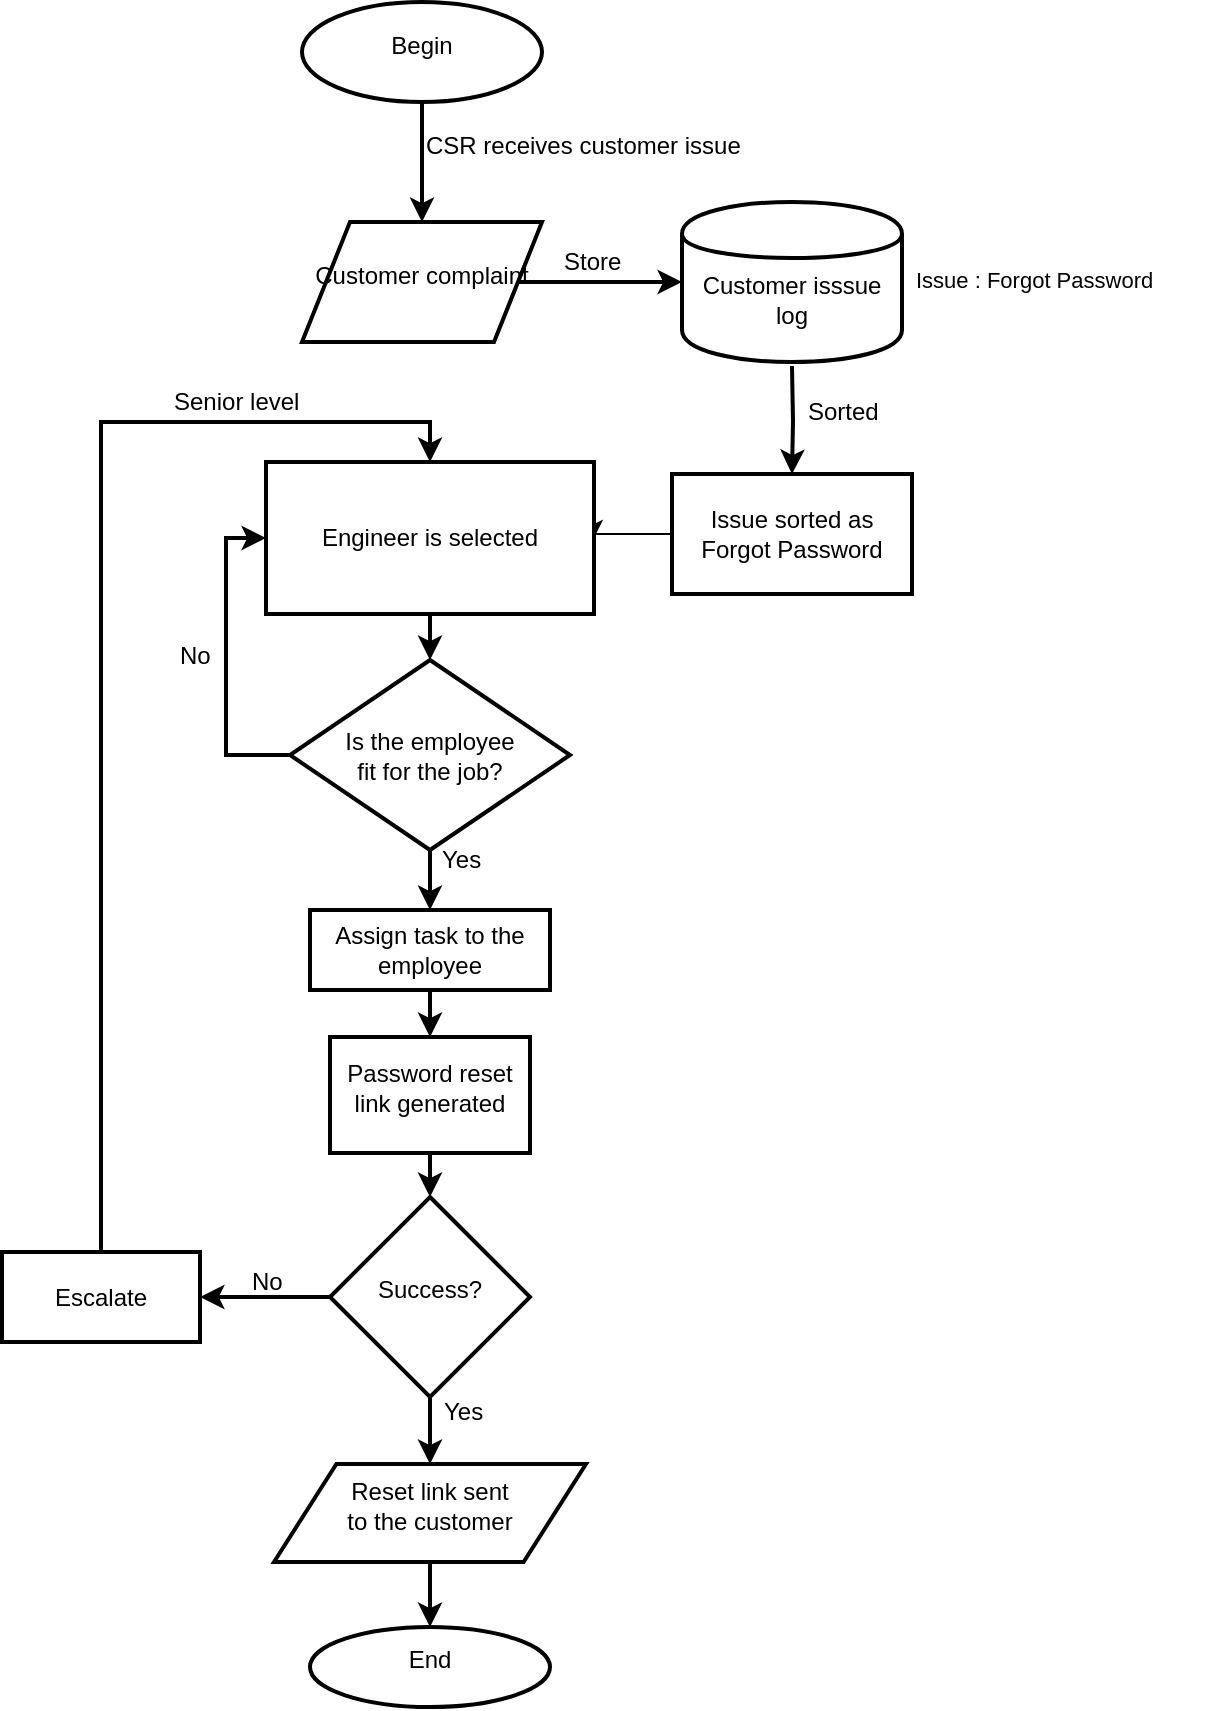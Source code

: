 <mxfile version="10.6.0" type="device"><diagram id="MS56AjUmBg-eo04ytpwm" name="Generalized"><mxGraphModel dx="914" dy="557" grid="1" gridSize="10" guides="1" tooltips="1" connect="1" arrows="1" fold="1" page="1" pageScale="1" pageWidth="850" pageHeight="1100" math="0" shadow="0"><root><mxCell id="0"/><mxCell id="1" parent="0"/><mxCell id="peqNQr53HSL97_YB9DQG-17" style="edgeStyle=orthogonalEdgeStyle;rounded=0;orthogonalLoop=1;jettySize=auto;html=1;exitX=0.5;exitY=1;exitDx=0;exitDy=0;entryX=0.5;entryY=0;entryDx=0;entryDy=0;labelBackgroundColor=none;fontColor=#000000;strokeWidth=2;" parent="1" source="HV_FkBstEc1nrSgEbFcb-1" target="HV_FkBstEc1nrSgEbFcb-6" edge="1"><mxGeometry relative="1" as="geometry"/></mxCell><mxCell id="HV_FkBstEc1nrSgEbFcb-1" value="Begin" style="ellipse;whiteSpace=wrap;html=1;spacingTop=-7;fontColor=#000000;labelBackgroundColor=none;labelBorderColor=none;strokeWidth=2;" parent="1" vertex="1"><mxGeometry x="350" y="46" width="120" height="50" as="geometry"/></mxCell><mxCell id="peqNQr53HSL97_YB9DQG-20" style="edgeStyle=orthogonalEdgeStyle;rounded=0;orthogonalLoop=1;jettySize=auto;html=1;exitX=0.5;exitY=1;exitDx=0;exitDy=0;entryX=0.5;entryY=0;entryDx=0;entryDy=0;labelBackgroundColor=none;fontColor=#000000;strokeWidth=2;" parent="1" target="peqNQr53HSL97_YB9DQG-2" edge="1"><mxGeometry relative="1" as="geometry"><mxPoint x="595" y="228" as="sourcePoint"/></mxGeometry></mxCell><mxCell id="HV_FkBstEc1nrSgEbFcb-5" value="&lt;div&gt;Customer isssue&lt;/div&gt;&lt;div&gt;log&lt;br&gt;&lt;/div&gt;" style="shape=cylinder;whiteSpace=wrap;html=1;boundedLbl=1;backgroundOutline=1;spacingTop=-7;fontColor=#000000;labelBackgroundColor=none;labelBorderColor=none;strokeWidth=2;" parent="1" vertex="1"><mxGeometry x="540" y="146" width="110" height="80" as="geometry"/></mxCell><mxCell id="peqNQr53HSL97_YB9DQG-18" style="edgeStyle=orthogonalEdgeStyle;rounded=0;orthogonalLoop=1;jettySize=auto;html=1;exitX=1;exitY=0.5;exitDx=0;exitDy=0;entryX=0;entryY=0.5;entryDx=0;entryDy=0;labelBackgroundColor=none;fontColor=#000000;strokeWidth=2;" parent="1" source="HV_FkBstEc1nrSgEbFcb-6" target="HV_FkBstEc1nrSgEbFcb-5" edge="1"><mxGeometry relative="1" as="geometry"/></mxCell><mxCell id="HV_FkBstEc1nrSgEbFcb-6" value="Customer complaint" style="shape=parallelogram;perimeter=parallelogramPerimeter;whiteSpace=wrap;html=1;spacingTop=-7;fontColor=#000000;labelBackgroundColor=none;labelBorderColor=none;strokeWidth=2;" parent="1" vertex="1"><mxGeometry x="350" y="156" width="120" height="60" as="geometry"/></mxCell><mxCell id="HV_FkBstEc1nrSgEbFcb-14" value="Sorted" style="text;html=1;resizable=0;points=[];autosize=1;align=left;verticalAlign=top;spacingTop=-7;fontColor=#000000;labelBackgroundColor=none;labelBorderColor=none;strokeWidth=2;" parent="1" vertex="1"><mxGeometry x="601" y="244" width="60" height="20" as="geometry"/></mxCell><mxCell id="HV_FkBstEc1nrSgEbFcb-16" value="CSR receives customer issue" style="text;html=1;resizable=0;points=[];autosize=1;align=left;verticalAlign=top;spacingTop=-7;fontColor=#000000;labelBackgroundColor=none;labelBorderColor=none;strokeWidth=2;" parent="1" vertex="1"><mxGeometry x="410" y="111" width="190" height="20" as="geometry"/></mxCell><mxCell id="peqNQr53HSL97_YB9DQG-10" style="edgeStyle=orthogonalEdgeStyle;rounded=0;orthogonalLoop=1;jettySize=auto;html=1;exitX=0.5;exitY=1;exitDx=0;exitDy=0;exitPerimeter=0;entryX=0.5;entryY=0;entryDx=0;entryDy=0;labelBackgroundColor=none;fontColor=#000000;strokeWidth=2;" parent="1" source="HV_FkBstEc1nrSgEbFcb-20" target="HV_FkBstEc1nrSgEbFcb-46" edge="1"><mxGeometry relative="1" as="geometry"/></mxCell><mxCell id="73FAFaKyHt0iXo_RdV5d-14" style="edgeStyle=orthogonalEdgeStyle;rounded=0;orthogonalLoop=1;jettySize=auto;html=1;exitX=0;exitY=0.5;exitDx=0;exitDy=0;exitPerimeter=0;entryX=1;entryY=0.5;entryDx=0;entryDy=0;labelBackgroundColor=none;fontColor=#000000;strokeWidth=2;" parent="1" source="HV_FkBstEc1nrSgEbFcb-20" target="73FAFaKyHt0iXo_RdV5d-13" edge="1"><mxGeometry relative="1" as="geometry"/></mxCell><mxCell id="HV_FkBstEc1nrSgEbFcb-20" value="Success?" style="strokeWidth=2;html=1;shape=mxgraph.flowchart.decision;whiteSpace=wrap;spacingTop=-7;fontColor=#000000;labelBackgroundColor=none;labelBorderColor=none;" parent="1" vertex="1"><mxGeometry x="364" y="643.5" width="100" height="100" as="geometry"/></mxCell><mxCell id="peqNQr53HSL97_YB9DQG-13" style="edgeStyle=orthogonalEdgeStyle;rounded=0;orthogonalLoop=1;jettySize=auto;html=1;exitX=0.5;exitY=1;exitDx=0;exitDy=0;labelBackgroundColor=none;fontColor=#000000;strokeWidth=2;" parent="1" source="HV_FkBstEc1nrSgEbFcb-23" target="HV_FkBstEc1nrSgEbFcb-20" edge="1"><mxGeometry relative="1" as="geometry"/></mxCell><mxCell id="HV_FkBstEc1nrSgEbFcb-23" value="Password reset link generated" style="rounded=1;whiteSpace=wrap;html=1;absoluteArcSize=1;arcSize=0;strokeWidth=2;spacingTop=-7;fontColor=#000000;labelBackgroundColor=none;labelBorderColor=none;" parent="1" vertex="1"><mxGeometry x="364" y="563.5" width="100" height="58" as="geometry"/></mxCell><mxCell id="HV_FkBstEc1nrSgEbFcb-32" value="No" style="text;html=1;resizable=0;points=[];autosize=1;align=left;verticalAlign=top;spacingTop=-7;fontColor=#000000;labelBackgroundColor=none;labelBorderColor=none;strokeWidth=2;" parent="1" vertex="1"><mxGeometry x="323" y="678.5" width="30" height="20" as="geometry"/></mxCell><mxCell id="HV_FkBstEc1nrSgEbFcb-35" value="Yes" style="text;html=1;resizable=0;points=[];autosize=1;align=left;verticalAlign=top;spacingTop=-7;fontColor=#000000;labelBackgroundColor=none;labelBorderColor=none;strokeWidth=2;" parent="1" vertex="1"><mxGeometry x="419" y="743.5" width="40" height="20" as="geometry"/></mxCell><mxCell id="HV_FkBstEc1nrSgEbFcb-38" value="Senior level" style="text;html=1;resizable=0;points=[];autosize=1;align=left;verticalAlign=top;spacingTop=-7;fontColor=#000000;labelBackgroundColor=none;labelBorderColor=none;strokeWidth=2;" parent="1" vertex="1"><mxGeometry x="284" y="239" width="90" height="20" as="geometry"/></mxCell><mxCell id="peqNQr53HSL97_YB9DQG-12" style="edgeStyle=orthogonalEdgeStyle;rounded=0;orthogonalLoop=1;jettySize=auto;html=1;exitX=0.5;exitY=1;exitDx=0;exitDy=0;entryX=0.5;entryY=0;entryDx=0;entryDy=0;labelBackgroundColor=none;fontColor=#000000;strokeWidth=2;" parent="1" source="HV_FkBstEc1nrSgEbFcb-46" target="HV_FkBstEc1nrSgEbFcb-49" edge="1"><mxGeometry relative="1" as="geometry"/></mxCell><mxCell id="HV_FkBstEc1nrSgEbFcb-46" value="&lt;div&gt;Reset link sent &lt;br&gt;&lt;/div&gt;&lt;div&gt;to the customer&lt;/div&gt;" style="shape=parallelogram;perimeter=parallelogramPerimeter;whiteSpace=wrap;html=1;spacingTop=-7;fontColor=#000000;labelBackgroundColor=none;labelBorderColor=none;strokeWidth=2;" parent="1" vertex="1"><mxGeometry x="336" y="777" width="156" height="49" as="geometry"/></mxCell><mxCell id="HV_FkBstEc1nrSgEbFcb-49" value="End" style="ellipse;whiteSpace=wrap;html=1;spacingTop=-7;fontColor=#000000;labelBackgroundColor=none;labelBorderColor=none;strokeWidth=2;" parent="1" vertex="1"><mxGeometry x="354" y="858.5" width="120" height="40" as="geometry"/></mxCell><mxCell id="w-8X3MhBE9pe3DorpjOA-5" style="edgeStyle=orthogonalEdgeStyle;rounded=0;orthogonalLoop=1;jettySize=auto;html=1;exitX=0;exitY=0.5;exitDx=0;exitDy=0;entryX=1;entryY=0.5;entryDx=0;entryDy=0;" edge="1" parent="1" source="peqNQr53HSL97_YB9DQG-2" target="73FAFaKyHt0iXo_RdV5d-2"><mxGeometry relative="1" as="geometry"/></mxCell><mxCell id="peqNQr53HSL97_YB9DQG-2" value="Issue sorted as Forgot Password" style="shape=trapezoid;perimeter=trapezoidPerimeter;whiteSpace=wrap;html=1;labelBackgroundColor=none;fontColor=#000000;rotation=0;size=0;strokeWidth=2;" parent="1" vertex="1"><mxGeometry x="535" y="282" width="120" height="60" as="geometry"/></mxCell><mxCell id="peqNQr53HSL97_YB9DQG-19" value="Store" style="text;html=1;resizable=0;points=[];autosize=1;align=left;verticalAlign=top;spacingTop=-4;fontColor=#000000;strokeWidth=2;" parent="1" vertex="1"><mxGeometry x="479" y="166" width="50" height="20" as="geometry"/></mxCell><mxCell id="73FAFaKyHt0iXo_RdV5d-1" style="edgeStyle=orthogonalEdgeStyle;rounded=0;orthogonalLoop=1;jettySize=auto;html=1;entryX=0.5;entryY=0;entryDx=0;entryDy=0;labelBackgroundColor=none;fontColor=#000000;strokeWidth=2;" parent="1" source="73FAFaKyHt0iXo_RdV5d-2" target="73FAFaKyHt0iXo_RdV5d-5" edge="1"><mxGeometry relative="1" as="geometry"/></mxCell><mxCell id="73FAFaKyHt0iXo_RdV5d-2" value="Engineer is selected" style="rounded=0;whiteSpace=wrap;html=1;labelBackgroundColor=none;fontColor=#000000;strokeWidth=2;" parent="1" vertex="1"><mxGeometry x="332" y="276" width="164" height="76" as="geometry"/></mxCell><mxCell id="73FAFaKyHt0iXo_RdV5d-3" style="edgeStyle=orthogonalEdgeStyle;rounded=0;orthogonalLoop=1;jettySize=auto;html=1;labelBackgroundColor=none;fontColor=#000000;strokeWidth=2;entryX=0.5;entryY=0;entryDx=0;entryDy=0;" parent="1" source="73FAFaKyHt0iXo_RdV5d-5" target="73FAFaKyHt0iXo_RdV5d-6" edge="1"><mxGeometry relative="1" as="geometry"/></mxCell><mxCell id="73FAFaKyHt0iXo_RdV5d-4" style="edgeStyle=orthogonalEdgeStyle;rounded=0;orthogonalLoop=1;jettySize=auto;html=1;exitX=0;exitY=0.5;exitDx=0;exitDy=0;entryX=0;entryY=0.5;entryDx=0;entryDy=0;labelBackgroundColor=none;fontColor=#000000;strokeWidth=2;" parent="1" source="73FAFaKyHt0iXo_RdV5d-5" target="73FAFaKyHt0iXo_RdV5d-2" edge="1"><mxGeometry relative="1" as="geometry"/></mxCell><mxCell id="73FAFaKyHt0iXo_RdV5d-5" value="&lt;div&gt;Is the employee&lt;/div&gt;&lt;div&gt; fit for the job?&lt;/div&gt;" style="rhombus;whiteSpace=wrap;html=1;labelBackgroundColor=none;fontColor=#000000;strokeWidth=2;" parent="1" vertex="1"><mxGeometry x="344" y="375" width="140" height="95" as="geometry"/></mxCell><mxCell id="73FAFaKyHt0iXo_RdV5d-10" style="edgeStyle=orthogonalEdgeStyle;rounded=0;orthogonalLoop=1;jettySize=auto;html=1;exitX=0.5;exitY=1;exitDx=0;exitDy=0;entryX=0.5;entryY=0;entryDx=0;entryDy=0;labelBackgroundColor=none;fontColor=#000000;strokeWidth=2;" parent="1" source="73FAFaKyHt0iXo_RdV5d-6" target="HV_FkBstEc1nrSgEbFcb-23" edge="1"><mxGeometry relative="1" as="geometry"/></mxCell><mxCell id="73FAFaKyHt0iXo_RdV5d-6" value="Assign task to the employee" style="rounded=0;whiteSpace=wrap;html=1;labelBackgroundColor=none;fontColor=#000000;strokeWidth=2;" parent="1" vertex="1"><mxGeometry x="354" y="500" width="120" height="40" as="geometry"/></mxCell><mxCell id="73FAFaKyHt0iXo_RdV5d-7" value="No" style="text;html=1;resizable=0;points=[];autosize=1;align=left;verticalAlign=top;spacingTop=-4;fontColor=#000000;strokeWidth=2;" parent="1" vertex="1"><mxGeometry x="287" y="363" width="30" height="20" as="geometry"/></mxCell><mxCell id="73FAFaKyHt0iXo_RdV5d-8" value="Yes" style="text;html=1;resizable=0;points=[];autosize=1;align=left;verticalAlign=top;spacingTop=-4;fontColor=#000000;strokeWidth=2;" parent="1" vertex="1"><mxGeometry x="418" y="465" width="40" height="20" as="geometry"/></mxCell><mxCell id="73FAFaKyHt0iXo_RdV5d-15" style="edgeStyle=orthogonalEdgeStyle;rounded=0;orthogonalLoop=1;jettySize=auto;html=1;exitX=0.5;exitY=0;exitDx=0;exitDy=0;entryX=0.5;entryY=0;entryDx=0;entryDy=0;labelBackgroundColor=none;fontColor=#000000;strokeWidth=2;" parent="1" source="73FAFaKyHt0iXo_RdV5d-13" target="73FAFaKyHt0iXo_RdV5d-2" edge="1"><mxGeometry relative="1" as="geometry"/></mxCell><mxCell id="73FAFaKyHt0iXo_RdV5d-13" value="Escalate" style="rounded=0;whiteSpace=wrap;html=1;labelBackgroundColor=none;fontColor=#000000;strokeWidth=2;" parent="1" vertex="1"><mxGeometry x="200" y="671" width="99" height="45" as="geometry"/></mxCell><mxCell id="w-8X3MhBE9pe3DorpjOA-1" value="&lt;div style=&quot;font-size: 11px&quot;&gt;&lt;font style=&quot;font-size: 11px&quot;&gt;Issue : Forgot Password &lt;br&gt;&lt;/font&gt;&lt;/div&gt;&lt;div style=&quot;font-size: 11px&quot;&gt;&lt;font style=&quot;font-size: 11px&quot;&gt;&lt;br&gt;&lt;/font&gt;&lt;/div&gt;&lt;div style=&quot;font-size: 11px&quot;&gt;&lt;font style=&quot;font-size: 11px&quot;&gt;&lt;br&gt;&lt;/font&gt;&lt;/div&gt;" style="text;html=1;resizable=0;points=[];autosize=1;align=left;verticalAlign=top;spacingTop=-4;" vertex="1" parent="1"><mxGeometry x="655" y="176" width="150" height="40" as="geometry"/></mxCell></root></mxGraphModel></diagram><diagram id="tnm5uVWObuQdqJ8xOGwy" name="Page-2"><mxGraphModel dx="914" dy="557" grid="1" gridSize="10" guides="1" tooltips="1" connect="1" arrows="1" fold="1" page="1" pageScale="1" pageWidth="1100" pageHeight="850" math="0" shadow="0"><root><mxCell id="QXl5oR4P9TtBor1BubMe-0"/><mxCell id="QXl5oR4P9TtBor1BubMe-1" parent="QXl5oR4P9TtBor1BubMe-0"/><mxCell id="PitjnC2anqNI_xRoqQyP-0" style="edgeStyle=orthogonalEdgeStyle;rounded=0;orthogonalLoop=1;jettySize=auto;html=1;entryX=0.5;entryY=0;entryDx=0;entryDy=0;labelBackgroundColor=none;fontColor=#000000;" edge="1" parent="QXl5oR4P9TtBor1BubMe-1" source="PitjnC2anqNI_xRoqQyP-1" target="PitjnC2anqNI_xRoqQyP-4"><mxGeometry relative="1" as="geometry"/></mxCell><mxCell id="PitjnC2anqNI_xRoqQyP-1" value="Select an employee based on skills" style="rounded=0;whiteSpace=wrap;html=1;labelBackgroundColor=none;fontColor=#000000;" vertex="1" parent="QXl5oR4P9TtBor1BubMe-1"><mxGeometry x="320" y="130" width="120" height="50" as="geometry"/></mxCell><mxCell id="PitjnC2anqNI_xRoqQyP-2" style="edgeStyle=orthogonalEdgeStyle;rounded=0;orthogonalLoop=1;jettySize=auto;html=1;entryX=0.5;entryY=0;entryDx=0;entryDy=0;labelBackgroundColor=none;fontColor=#000000;" edge="1" parent="QXl5oR4P9TtBor1BubMe-1" source="PitjnC2anqNI_xRoqQyP-4" target="PitjnC2anqNI_xRoqQyP-5"><mxGeometry relative="1" as="geometry"/></mxCell><mxCell id="PitjnC2anqNI_xRoqQyP-3" style="edgeStyle=orthogonalEdgeStyle;rounded=0;orthogonalLoop=1;jettySize=auto;html=1;exitX=0;exitY=0.5;exitDx=0;exitDy=0;entryX=0;entryY=0.5;entryDx=0;entryDy=0;labelBackgroundColor=none;fontColor=#000000;" edge="1" parent="QXl5oR4P9TtBor1BubMe-1" source="PitjnC2anqNI_xRoqQyP-4" target="PitjnC2anqNI_xRoqQyP-1"><mxGeometry relative="1" as="geometry"/></mxCell><mxCell id="PitjnC2anqNI_xRoqQyP-4" value="&lt;div&gt;Is the employee&lt;/div&gt;&lt;div&gt; fit for the job?&lt;/div&gt;" style="rhombus;whiteSpace=wrap;html=1;labelBackgroundColor=none;fontColor=#000000;" vertex="1" parent="QXl5oR4P9TtBor1BubMe-1"><mxGeometry x="310" y="220" width="140" height="100" as="geometry"/></mxCell><mxCell id="PitjnC2anqNI_xRoqQyP-5" value="Assign" style="rounded=0;whiteSpace=wrap;html=1;labelBackgroundColor=none;fontColor=#000000;" vertex="1" parent="QXl5oR4P9TtBor1BubMe-1"><mxGeometry x="320" y="350" width="120" height="30" as="geometry"/></mxCell><mxCell id="PitjnC2anqNI_xRoqQyP-6" value="No" style="text;html=1;resizable=0;points=[];autosize=1;align=left;verticalAlign=top;spacingTop=-4;fontColor=#000000;" vertex="1" parent="QXl5oR4P9TtBor1BubMe-1"><mxGeometry x="264" y="226" width="30" height="20" as="geometry"/></mxCell><mxCell id="PitjnC2anqNI_xRoqQyP-7" value="Yes" style="text;html=1;resizable=0;points=[];autosize=1;align=left;verticalAlign=top;spacingTop=-4;fontColor=#000000;" vertex="1" parent="QXl5oR4P9TtBor1BubMe-1"><mxGeometry x="389" y="320" width="40" height="20" as="geometry"/></mxCell></root></mxGraphModel></diagram></mxfile>